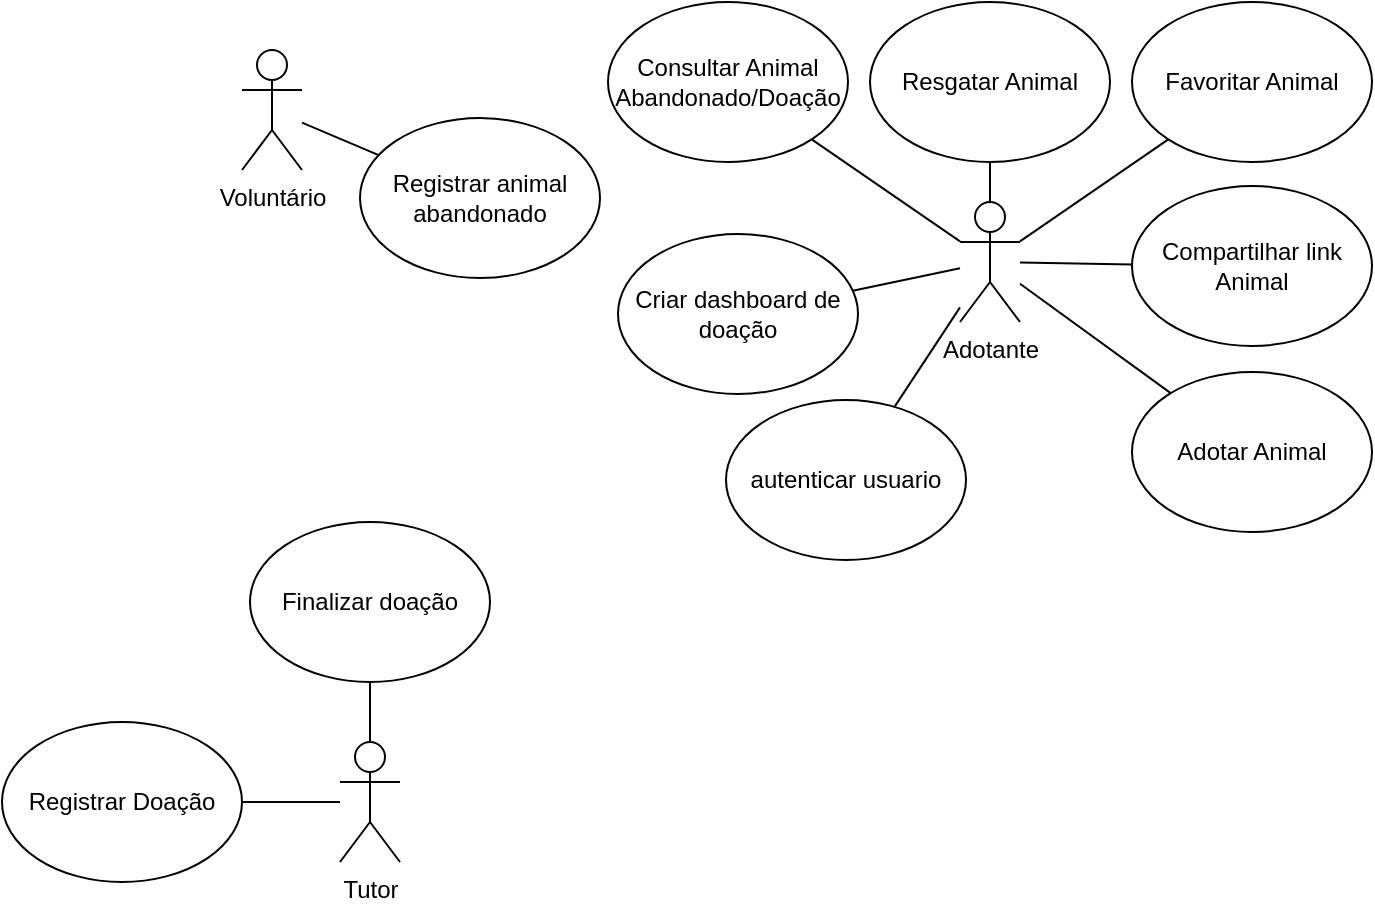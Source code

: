 <mxfile version="24.8.2">
  <diagram name="Página-1" id="UZJUa2alxurfmSEgPwZ5">
    <mxGraphModel dx="720" dy="460" grid="0" gridSize="10" guides="1" tooltips="1" connect="1" arrows="1" fold="1" page="0" pageScale="1" pageWidth="1169" pageHeight="1654" math="0" shadow="0">
      <root>
        <mxCell id="0" />
        <mxCell id="1" parent="0" />
        <mxCell id="mdzmZsSMi9n9c2dEPzLq-1" value="Voluntário" style="shape=umlActor;verticalLabelPosition=bottom;verticalAlign=top;html=1;outlineConnect=0;" parent="1" vertex="1">
          <mxGeometry x="521" y="214" width="30" height="60" as="geometry" />
        </mxCell>
        <mxCell id="mdzmZsSMi9n9c2dEPzLq-2" value="Registrar animal abandonado" style="ellipse;whiteSpace=wrap;html=1;" parent="1" vertex="1">
          <mxGeometry x="580" y="248" width="120" height="80" as="geometry" />
        </mxCell>
        <mxCell id="mdzmZsSMi9n9c2dEPzLq-3" value="" style="endArrow=none;html=1;rounded=0;" parent="1" source="mdzmZsSMi9n9c2dEPzLq-1" target="mdzmZsSMi9n9c2dEPzLq-2" edge="1">
          <mxGeometry width="50" height="50" relative="1" as="geometry">
            <mxPoint x="570" y="390" as="sourcePoint" />
            <mxPoint x="620" y="340" as="targetPoint" />
          </mxGeometry>
        </mxCell>
        <mxCell id="mdzmZsSMi9n9c2dEPzLq-4" value="Adotante" style="shape=umlActor;verticalLabelPosition=bottom;verticalAlign=top;html=1;outlineConnect=0;" parent="1" vertex="1">
          <mxGeometry x="880" y="290" width="30" height="60" as="geometry" />
        </mxCell>
        <mxCell id="mdzmZsSMi9n9c2dEPzLq-5" value="Resgatar Animal" style="ellipse;whiteSpace=wrap;html=1;" parent="1" vertex="1">
          <mxGeometry x="835" y="190" width="120" height="80" as="geometry" />
        </mxCell>
        <mxCell id="mdzmZsSMi9n9c2dEPzLq-6" value="Favoritar Animal" style="ellipse;whiteSpace=wrap;html=1;" parent="1" vertex="1">
          <mxGeometry x="966" y="190" width="120" height="80" as="geometry" />
        </mxCell>
        <mxCell id="mdzmZsSMi9n9c2dEPzLq-7" value="Compartilhar link Animal" style="ellipse;whiteSpace=wrap;html=1;" parent="1" vertex="1">
          <mxGeometry x="966" y="282" width="120" height="80" as="geometry" />
        </mxCell>
        <mxCell id="mdzmZsSMi9n9c2dEPzLq-8" value="Consultar Animal&lt;br&gt;Abandonado/Doação" style="ellipse;whiteSpace=wrap;html=1;" parent="1" vertex="1">
          <mxGeometry x="704" y="190" width="120" height="80" as="geometry" />
        </mxCell>
        <mxCell id="mdzmZsSMi9n9c2dEPzLq-9" value="Adotar Animal" style="ellipse;whiteSpace=wrap;html=1;" parent="1" vertex="1">
          <mxGeometry x="966" y="375" width="120" height="80" as="geometry" />
        </mxCell>
        <mxCell id="mdzmZsSMi9n9c2dEPzLq-10" value="" style="endArrow=none;html=1;rounded=0;" parent="1" source="mdzmZsSMi9n9c2dEPzLq-5" target="mdzmZsSMi9n9c2dEPzLq-4" edge="1">
          <mxGeometry width="50" height="50" relative="1" as="geometry">
            <mxPoint x="1050" y="390" as="sourcePoint" />
            <mxPoint x="1100" y="340" as="targetPoint" />
          </mxGeometry>
        </mxCell>
        <mxCell id="mdzmZsSMi9n9c2dEPzLq-11" value="" style="endArrow=none;html=1;rounded=0;" parent="1" source="mdzmZsSMi9n9c2dEPzLq-7" target="mdzmZsSMi9n9c2dEPzLq-4" edge="1">
          <mxGeometry width="50" height="50" relative="1" as="geometry">
            <mxPoint x="1050" y="390" as="sourcePoint" />
            <mxPoint x="1100" y="340" as="targetPoint" />
          </mxGeometry>
        </mxCell>
        <mxCell id="mdzmZsSMi9n9c2dEPzLq-12" value="" style="endArrow=none;html=1;rounded=0;" parent="1" source="mdzmZsSMi9n9c2dEPzLq-9" target="mdzmZsSMi9n9c2dEPzLq-4" edge="1">
          <mxGeometry width="50" height="50" relative="1" as="geometry">
            <mxPoint x="1050" y="390" as="sourcePoint" />
            <mxPoint x="1100" y="340" as="targetPoint" />
          </mxGeometry>
        </mxCell>
        <mxCell id="mdzmZsSMi9n9c2dEPzLq-13" value="" style="endArrow=none;html=1;rounded=0;" parent="1" source="mdzmZsSMi9n9c2dEPzLq-6" target="mdzmZsSMi9n9c2dEPzLq-4" edge="1">
          <mxGeometry width="50" height="50" relative="1" as="geometry">
            <mxPoint x="1050" y="390" as="sourcePoint" />
            <mxPoint x="1100" y="340" as="targetPoint" />
          </mxGeometry>
        </mxCell>
        <mxCell id="mdzmZsSMi9n9c2dEPzLq-14" value="" style="endArrow=none;html=1;rounded=0;" parent="1" source="mdzmZsSMi9n9c2dEPzLq-8" target="mdzmZsSMi9n9c2dEPzLq-4" edge="1">
          <mxGeometry width="50" height="50" relative="1" as="geometry">
            <mxPoint x="1050" y="390" as="sourcePoint" />
            <mxPoint x="1100" y="340" as="targetPoint" />
          </mxGeometry>
        </mxCell>
        <mxCell id="mdzmZsSMi9n9c2dEPzLq-16" value="Tutor" style="shape=umlActor;verticalLabelPosition=bottom;verticalAlign=top;html=1;outlineConnect=0;" parent="1" vertex="1">
          <mxGeometry x="570" y="560" width="30" height="60" as="geometry" />
        </mxCell>
        <mxCell id="mdzmZsSMi9n9c2dEPzLq-18" value="Finalizar doação" style="ellipse;whiteSpace=wrap;html=1;" parent="1" vertex="1">
          <mxGeometry x="525" y="450" width="120" height="80" as="geometry" />
        </mxCell>
        <mxCell id="mdzmZsSMi9n9c2dEPzLq-20" value="Registrar Doação" style="ellipse;whiteSpace=wrap;html=1;" parent="1" vertex="1">
          <mxGeometry x="401" y="550" width="120" height="80" as="geometry" />
        </mxCell>
        <mxCell id="mdzmZsSMi9n9c2dEPzLq-22" value="" style="endArrow=none;html=1;rounded=0;" parent="1" source="mdzmZsSMi9n9c2dEPzLq-18" target="mdzmZsSMi9n9c2dEPzLq-16" edge="1">
          <mxGeometry width="50" height="50" relative="1" as="geometry">
            <mxPoint x="670" y="530" as="sourcePoint" />
            <mxPoint x="720" y="480" as="targetPoint" />
          </mxGeometry>
        </mxCell>
        <mxCell id="mdzmZsSMi9n9c2dEPzLq-24" value="" style="endArrow=none;html=1;rounded=0;" parent="1" source="mdzmZsSMi9n9c2dEPzLq-20" target="mdzmZsSMi9n9c2dEPzLq-16" edge="1">
          <mxGeometry width="50" height="50" relative="1" as="geometry">
            <mxPoint x="670" y="530" as="sourcePoint" />
            <mxPoint x="720" y="480" as="targetPoint" />
          </mxGeometry>
        </mxCell>
        <mxCell id="mdzmZsSMi9n9c2dEPzLq-27" value="Criar dashboard de doação" style="ellipse;whiteSpace=wrap;html=1;" parent="1" vertex="1">
          <mxGeometry x="709" y="306" width="120" height="80" as="geometry" />
        </mxCell>
        <mxCell id="mdzmZsSMi9n9c2dEPzLq-28" value="autenticar usuario" style="ellipse;whiteSpace=wrap;html=1;" parent="1" vertex="1">
          <mxGeometry x="763" y="389" width="120" height="80" as="geometry" />
        </mxCell>
        <mxCell id="ZuF9rWcWh_Z2fgSJwQGa-1" value="" style="endArrow=none;html=1;rounded=0;" edge="1" parent="1" source="mdzmZsSMi9n9c2dEPzLq-27" target="mdzmZsSMi9n9c2dEPzLq-4">
          <mxGeometry width="50" height="50" relative="1" as="geometry">
            <mxPoint x="833" y="398.5" as="sourcePoint" />
            <mxPoint x="907" y="449.5" as="targetPoint" />
          </mxGeometry>
        </mxCell>
        <mxCell id="ZuF9rWcWh_Z2fgSJwQGa-2" value="" style="endArrow=none;html=1;rounded=0;" edge="1" parent="1" source="mdzmZsSMi9n9c2dEPzLq-28" target="mdzmZsSMi9n9c2dEPzLq-4">
          <mxGeometry width="50" height="50" relative="1" as="geometry">
            <mxPoint x="834" y="331" as="sourcePoint" />
            <mxPoint x="890" y="330" as="targetPoint" />
          </mxGeometry>
        </mxCell>
      </root>
    </mxGraphModel>
  </diagram>
</mxfile>
